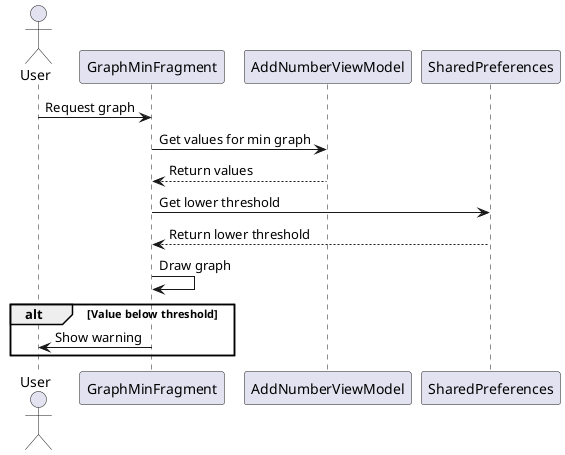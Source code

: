 @startuml
actor User
participant "GraphMinFragment" as GMF
participant "AddNumberViewModel" as VM
participant "SharedPreferences" as SP

User -> GMF: Request graph
GMF -> VM: Get values for min graph
VM --> GMF: Return values
GMF -> SP: Get lower threshold
SP --> GMF: Return lower threshold
GMF -> GMF: Draw graph
alt Value below threshold
    GMF -> User: Show warning
end
@enduml
